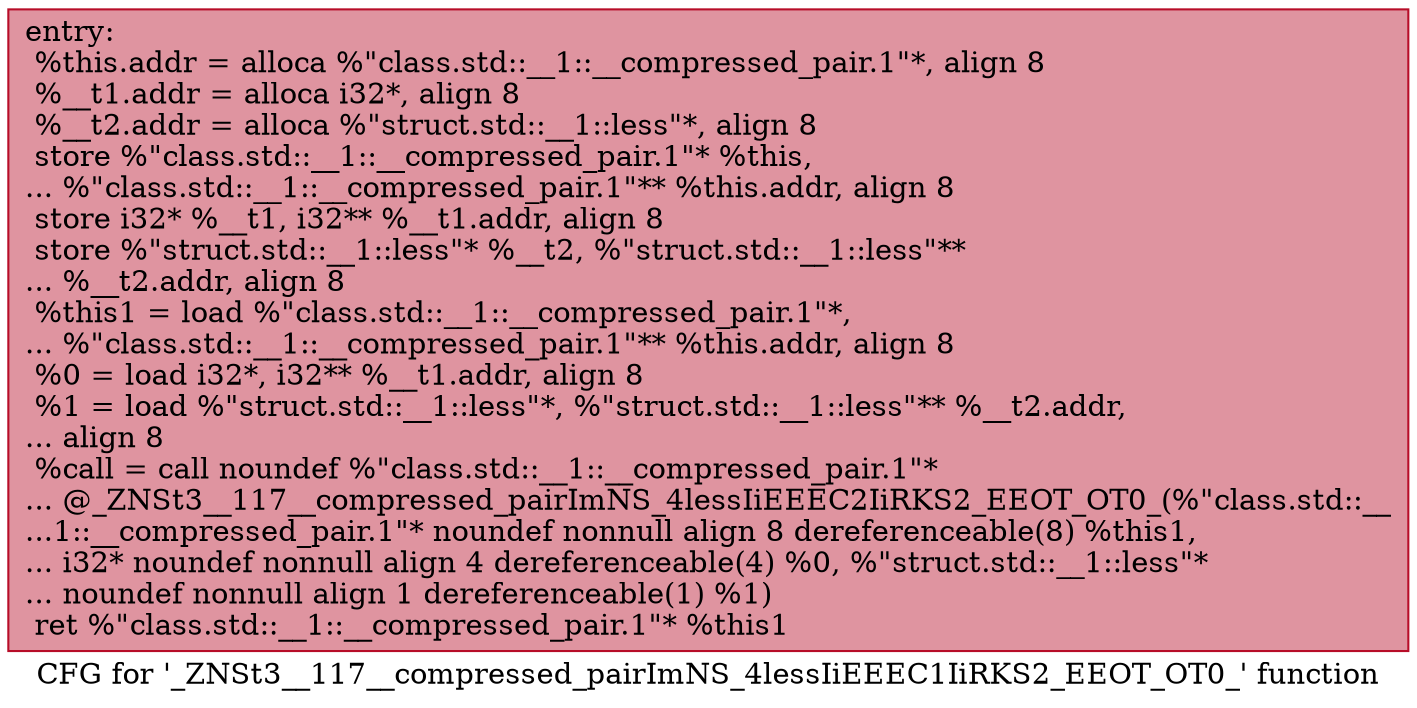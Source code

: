 digraph "CFG for '_ZNSt3__117__compressed_pairImNS_4lessIiEEEC1IiRKS2_EEOT_OT0_' function" {
	label="CFG for '_ZNSt3__117__compressed_pairImNS_4lessIiEEEC1IiRKS2_EEOT_OT0_' function";

	Node0x600002550180 [shape=record,color="#b70d28ff", style=filled, fillcolor="#b70d2870",label="{entry:\l  %this.addr = alloca %\"class.std::__1::__compressed_pair.1\"*, align 8\l  %__t1.addr = alloca i32*, align 8\l  %__t2.addr = alloca %\"struct.std::__1::less\"*, align 8\l  store %\"class.std::__1::__compressed_pair.1\"* %this,\l... %\"class.std::__1::__compressed_pair.1\"** %this.addr, align 8\l  store i32* %__t1, i32** %__t1.addr, align 8\l  store %\"struct.std::__1::less\"* %__t2, %\"struct.std::__1::less\"**\l... %__t2.addr, align 8\l  %this1 = load %\"class.std::__1::__compressed_pair.1\"*,\l... %\"class.std::__1::__compressed_pair.1\"** %this.addr, align 8\l  %0 = load i32*, i32** %__t1.addr, align 8\l  %1 = load %\"struct.std::__1::less\"*, %\"struct.std::__1::less\"** %__t2.addr,\l... align 8\l  %call = call noundef %\"class.std::__1::__compressed_pair.1\"*\l... @_ZNSt3__117__compressed_pairImNS_4lessIiEEEC2IiRKS2_EEOT_OT0_(%\"class.std::__\l...1::__compressed_pair.1\"* noundef nonnull align 8 dereferenceable(8) %this1,\l... i32* noundef nonnull align 4 dereferenceable(4) %0, %\"struct.std::__1::less\"*\l... noundef nonnull align 1 dereferenceable(1) %1)\l  ret %\"class.std::__1::__compressed_pair.1\"* %this1\l}"];
}
